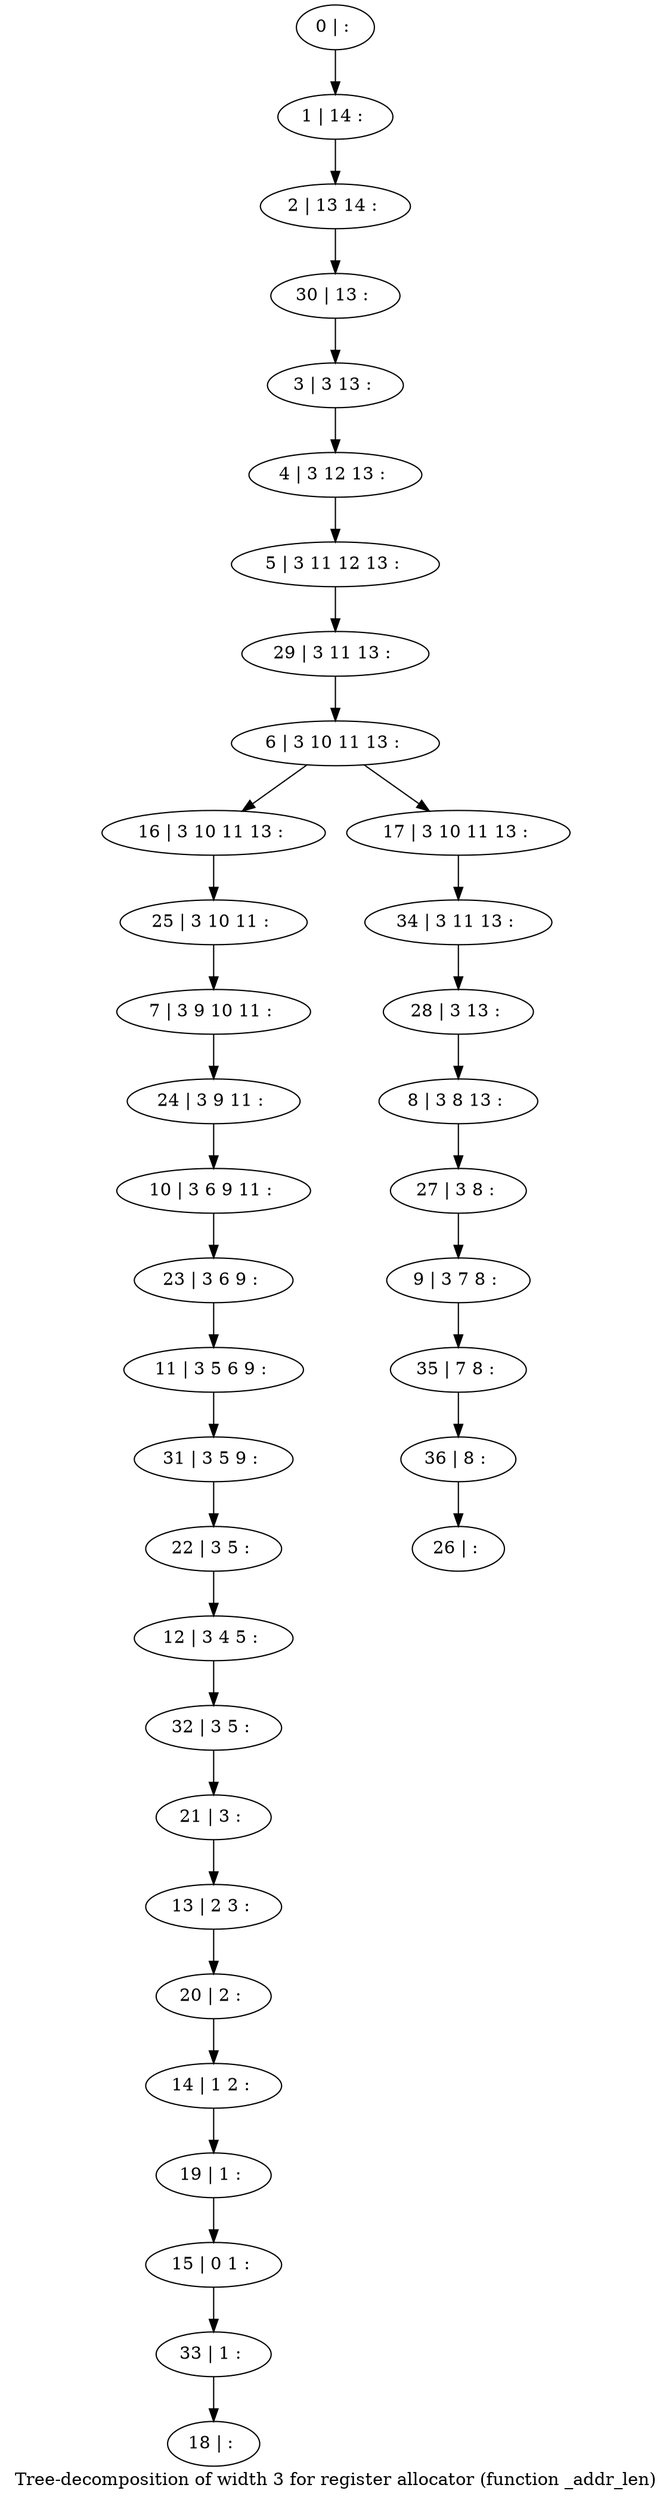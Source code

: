 digraph G {
graph [label="Tree-decomposition of width 3 for register allocator (function _addr_len)"]
0[label="0 | : "];
1[label="1 | 14 : "];
2[label="2 | 13 14 : "];
3[label="3 | 3 13 : "];
4[label="4 | 3 12 13 : "];
5[label="5 | 3 11 12 13 : "];
6[label="6 | 3 10 11 13 : "];
7[label="7 | 3 9 10 11 : "];
8[label="8 | 3 8 13 : "];
9[label="9 | 3 7 8 : "];
10[label="10 | 3 6 9 11 : "];
11[label="11 | 3 5 6 9 : "];
12[label="12 | 3 4 5 : "];
13[label="13 | 2 3 : "];
14[label="14 | 1 2 : "];
15[label="15 | 0 1 : "];
16[label="16 | 3 10 11 13 : "];
17[label="17 | 3 10 11 13 : "];
18[label="18 | : "];
19[label="19 | 1 : "];
20[label="20 | 2 : "];
21[label="21 | 3 : "];
22[label="22 | 3 5 : "];
23[label="23 | 3 6 9 : "];
24[label="24 | 3 9 11 : "];
25[label="25 | 3 10 11 : "];
26[label="26 | : "];
27[label="27 | 3 8 : "];
28[label="28 | 3 13 : "];
29[label="29 | 3 11 13 : "];
30[label="30 | 13 : "];
31[label="31 | 3 5 9 : "];
32[label="32 | 3 5 : "];
33[label="33 | 1 : "];
34[label="34 | 3 11 13 : "];
35[label="35 | 7 8 : "];
36[label="36 | 8 : "];
0->1 ;
1->2 ;
3->4 ;
4->5 ;
6->16 ;
6->17 ;
19->15 ;
14->19 ;
20->14 ;
13->20 ;
21->13 ;
22->12 ;
23->11 ;
10->23 ;
24->10 ;
7->24 ;
25->7 ;
16->25 ;
27->9 ;
8->27 ;
28->8 ;
29->6 ;
5->29 ;
30->3 ;
2->30 ;
31->22 ;
11->31 ;
32->21 ;
12->32 ;
33->18 ;
15->33 ;
34->28 ;
17->34 ;
9->35 ;
36->26 ;
35->36 ;
}
